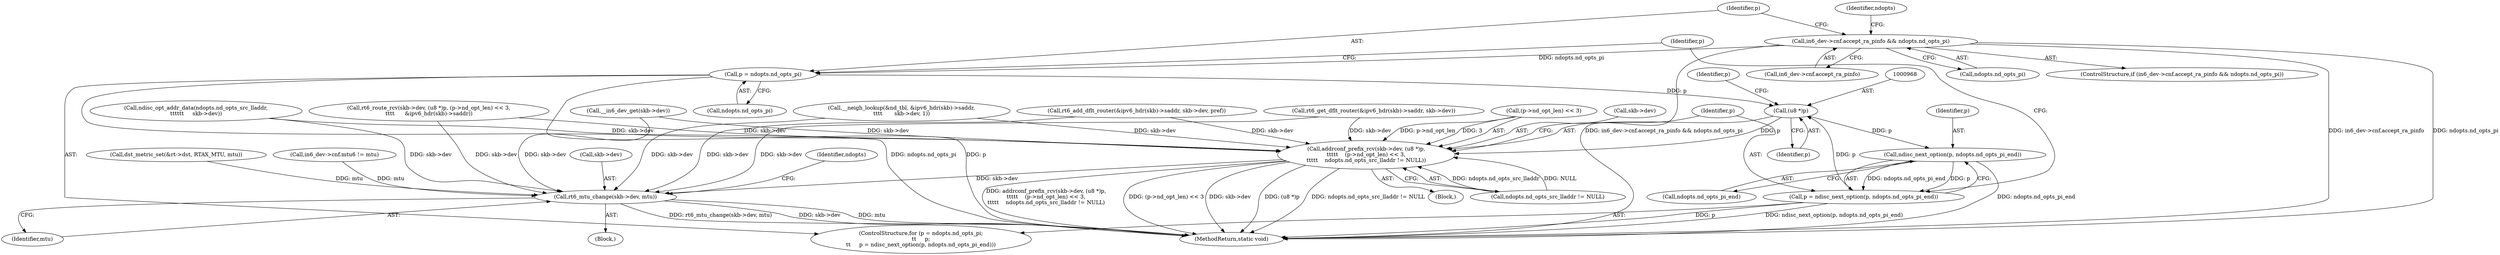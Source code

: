 digraph "0_linux_6fd99094de2b83d1d4c8457f2c83483b2828e75a@pointer" {
"1000967" [label="(Call,(u8 *)p)"];
"1000949" [label="(Call,p = ndopts.nd_opts_pi)"];
"1000937" [label="(Call,in6_dev->cnf.accept_ra_pinfo && ndopts.nd_opts_pi)"];
"1000955" [label="(Call,p = ndisc_next_option(p, ndopts.nd_opts_pi_end))"];
"1000957" [label="(Call,ndisc_next_option(p, ndopts.nd_opts_pi_end))"];
"1000967" [label="(Call,(u8 *)p)"];
"1000963" [label="(Call,addrconf_prefix_rcv(skb->dev, (u8 *)p,\n\t\t\t\t\t    (p->nd_opt_len) << 3,\n\t\t\t\t\t    ndopts.nd_opts_src_lladdr != NULL))"];
"1001055" [label="(Call,rt6_mtu_change(skb->dev, mtu))"];
"1000900" [label="(Call,rt6_route_rcv(skb->dev, (u8 *)p, (p->nd_opt_len) << 3,\n\t\t\t\t      &ipv6_hdr(skb)->saddr))"];
"1000967" [label="(Call,(u8 *)p)"];
"1000954" [label="(Identifier,p)"];
"1000969" [label="(Identifier,p)"];
"1000950" [label="(Identifier,p)"];
"1000204" [label="(Call,__in6_dev_get(skb->dev))"];
"1000729" [label="(Call,__neigh_lookup(&nd_tbl, &ipv6_hdr(skb)->saddr,\n\t\t\t\t       skb->dev, 1))"];
"1001059" [label="(Identifier,mtu)"];
"1000465" [label="(Call,rt6_add_dflt_router(&ipv6_hdr(skb)->saddr, skb->dev, pref))"];
"1000962" [label="(Block,)"];
"1000938" [label="(Call,in6_dev->cnf.accept_ra_pinfo)"];
"1000949" [label="(Call,p = ndopts.nd_opts_pi)"];
"1001062" [label="(Identifier,ndopts)"];
"1001048" [label="(Call,dst_metric_set(&rt->dst, RTAX_MTU, mtu))"];
"1000983" [label="(Identifier,ndopts)"];
"1000975" [label="(Call,ndopts.nd_opts_src_lladdr != NULL)"];
"1000957" [label="(Call,ndisc_next_option(p, ndopts.nd_opts_pi_end))"];
"1000943" [label="(Call,ndopts.nd_opts_pi)"];
"1001104" [label="(MethodReturn,static void)"];
"1000956" [label="(Identifier,p)"];
"1000958" [label="(Identifier,p)"];
"1000970" [label="(Call,(p->nd_opt_len) << 3)"];
"1001055" [label="(Call,rt6_mtu_change(skb->dev, mtu))"];
"1001031" [label="(Call,in6_dev->cnf.mtu6 != mtu)"];
"1000936" [label="(ControlStructure,if (in6_dev->cnf.accept_ra_pinfo && ndopts.nd_opts_pi))"];
"1000951" [label="(Call,ndopts.nd_opts_pi)"];
"1000964" [label="(Call,skb->dev)"];
"1000959" [label="(Call,ndopts.nd_opts_pi_end)"];
"1000955" [label="(Call,p = ndisc_next_option(p, ndopts.nd_opts_pi_end))"];
"1000972" [label="(Identifier,p)"];
"1000948" [label="(ControlStructure,for (p = ndopts.nd_opts_pi;\n\t\t     p;\n\t\t     p = ndisc_next_option(p, ndopts.nd_opts_pi_end)))"];
"1000393" [label="(Call,rt6_get_dflt_router(&ipv6_hdr(skb)->saddr, skb->dev))"];
"1000755" [label="(Call,ndisc_opt_addr_data(ndopts.nd_opts_src_lladdr,\n\t\t\t\t\t\t     skb->dev))"];
"1001056" [label="(Call,skb->dev)"];
"1000963" [label="(Call,addrconf_prefix_rcv(skb->dev, (u8 *)p,\n\t\t\t\t\t    (p->nd_opt_len) << 3,\n\t\t\t\t\t    ndopts.nd_opts_src_lladdr != NULL))"];
"1000937" [label="(Call,in6_dev->cnf.accept_ra_pinfo && ndopts.nd_opts_pi)"];
"1001038" [label="(Block,)"];
"1000967" -> "1000963"  [label="AST: "];
"1000967" -> "1000969"  [label="CFG: "];
"1000968" -> "1000967"  [label="AST: "];
"1000969" -> "1000967"  [label="AST: "];
"1000972" -> "1000967"  [label="CFG: "];
"1000967" -> "1000957"  [label="DDG: p"];
"1000967" -> "1000963"  [label="DDG: p"];
"1000949" -> "1000967"  [label="DDG: p"];
"1000955" -> "1000967"  [label="DDG: p"];
"1000949" -> "1000948"  [label="AST: "];
"1000949" -> "1000951"  [label="CFG: "];
"1000950" -> "1000949"  [label="AST: "];
"1000951" -> "1000949"  [label="AST: "];
"1000954" -> "1000949"  [label="CFG: "];
"1000949" -> "1001104"  [label="DDG: p"];
"1000949" -> "1001104"  [label="DDG: ndopts.nd_opts_pi"];
"1000937" -> "1000949"  [label="DDG: ndopts.nd_opts_pi"];
"1000937" -> "1000936"  [label="AST: "];
"1000937" -> "1000938"  [label="CFG: "];
"1000937" -> "1000943"  [label="CFG: "];
"1000938" -> "1000937"  [label="AST: "];
"1000943" -> "1000937"  [label="AST: "];
"1000950" -> "1000937"  [label="CFG: "];
"1000983" -> "1000937"  [label="CFG: "];
"1000937" -> "1001104"  [label="DDG: in6_dev->cnf.accept_ra_pinfo && ndopts.nd_opts_pi"];
"1000937" -> "1001104"  [label="DDG: in6_dev->cnf.accept_ra_pinfo"];
"1000937" -> "1001104"  [label="DDG: ndopts.nd_opts_pi"];
"1000955" -> "1000948"  [label="AST: "];
"1000955" -> "1000957"  [label="CFG: "];
"1000956" -> "1000955"  [label="AST: "];
"1000957" -> "1000955"  [label="AST: "];
"1000954" -> "1000955"  [label="CFG: "];
"1000955" -> "1001104"  [label="DDG: ndisc_next_option(p, ndopts.nd_opts_pi_end)"];
"1000955" -> "1001104"  [label="DDG: p"];
"1000957" -> "1000955"  [label="DDG: p"];
"1000957" -> "1000955"  [label="DDG: ndopts.nd_opts_pi_end"];
"1000957" -> "1000959"  [label="CFG: "];
"1000958" -> "1000957"  [label="AST: "];
"1000959" -> "1000957"  [label="AST: "];
"1000957" -> "1001104"  [label="DDG: ndopts.nd_opts_pi_end"];
"1000963" -> "1000962"  [label="AST: "];
"1000963" -> "1000975"  [label="CFG: "];
"1000964" -> "1000963"  [label="AST: "];
"1000970" -> "1000963"  [label="AST: "];
"1000975" -> "1000963"  [label="AST: "];
"1000956" -> "1000963"  [label="CFG: "];
"1000963" -> "1001104"  [label="DDG: skb->dev"];
"1000963" -> "1001104"  [label="DDG: (u8 *)p"];
"1000963" -> "1001104"  [label="DDG: ndopts.nd_opts_src_lladdr != NULL"];
"1000963" -> "1001104"  [label="DDG: addrconf_prefix_rcv(skb->dev, (u8 *)p,\n\t\t\t\t\t    (p->nd_opt_len) << 3,\n\t\t\t\t\t    ndopts.nd_opts_src_lladdr != NULL)"];
"1000963" -> "1001104"  [label="DDG: (p->nd_opt_len) << 3"];
"1000755" -> "1000963"  [label="DDG: skb->dev"];
"1000729" -> "1000963"  [label="DDG: skb->dev"];
"1000465" -> "1000963"  [label="DDG: skb->dev"];
"1000204" -> "1000963"  [label="DDG: skb->dev"];
"1000393" -> "1000963"  [label="DDG: skb->dev"];
"1000900" -> "1000963"  [label="DDG: skb->dev"];
"1000970" -> "1000963"  [label="DDG: p->nd_opt_len"];
"1000970" -> "1000963"  [label="DDG: 3"];
"1000975" -> "1000963"  [label="DDG: ndopts.nd_opts_src_lladdr"];
"1000975" -> "1000963"  [label="DDG: NULL"];
"1000963" -> "1001055"  [label="DDG: skb->dev"];
"1001055" -> "1001038"  [label="AST: "];
"1001055" -> "1001059"  [label="CFG: "];
"1001056" -> "1001055"  [label="AST: "];
"1001059" -> "1001055"  [label="AST: "];
"1001062" -> "1001055"  [label="CFG: "];
"1001055" -> "1001104"  [label="DDG: rt6_mtu_change(skb->dev, mtu)"];
"1001055" -> "1001104"  [label="DDG: skb->dev"];
"1001055" -> "1001104"  [label="DDG: mtu"];
"1000755" -> "1001055"  [label="DDG: skb->dev"];
"1000729" -> "1001055"  [label="DDG: skb->dev"];
"1000465" -> "1001055"  [label="DDG: skb->dev"];
"1000204" -> "1001055"  [label="DDG: skb->dev"];
"1000393" -> "1001055"  [label="DDG: skb->dev"];
"1000900" -> "1001055"  [label="DDG: skb->dev"];
"1001048" -> "1001055"  [label="DDG: mtu"];
"1001031" -> "1001055"  [label="DDG: mtu"];
}
